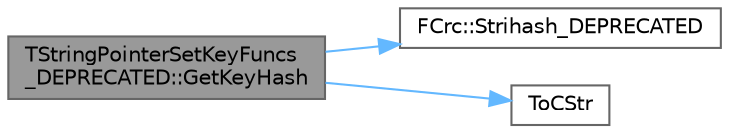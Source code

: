 digraph "TStringPointerSetKeyFuncs_DEPRECATED::GetKeyHash"
{
 // INTERACTIVE_SVG=YES
 // LATEX_PDF_SIZE
  bgcolor="transparent";
  edge [fontname=Helvetica,fontsize=10,labelfontname=Helvetica,labelfontsize=10];
  node [fontname=Helvetica,fontsize=10,shape=box,height=0.2,width=0.4];
  rankdir="LR";
  Node1 [id="Node000001",label="TStringPointerSetKeyFuncs\l_DEPRECATED::GetKeyHash",height=0.2,width=0.4,color="gray40", fillcolor="grey60", style="filled", fontcolor="black",tooltip=" "];
  Node1 -> Node2 [id="edge1_Node000001_Node000002",color="steelblue1",style="solid",tooltip=" "];
  Node2 [id="Node000002",label="FCrc::Strihash_DEPRECATED",height=0.2,width=0.4,color="grey40", fillcolor="white", style="filled",URL="$d1/d95/structFCrc.html#a0c84a68b95b2f19e0d09c00eab34437e",tooltip="Case insensitive string hash function."];
  Node1 -> Node3 [id="edge2_Node000001_Node000003",color="steelblue1",style="solid",tooltip=" "];
  Node3 [id="Node000003",label="ToCStr",height=0.2,width=0.4,color="grey40", fillcolor="white", style="filled",URL="$d4/dd2/Crc_8h.html#ad6a61cd5f4363b8aa2e1116d4389959f",tooltip="Gets a non-owning TCHAR pointer from a string type."];
}
